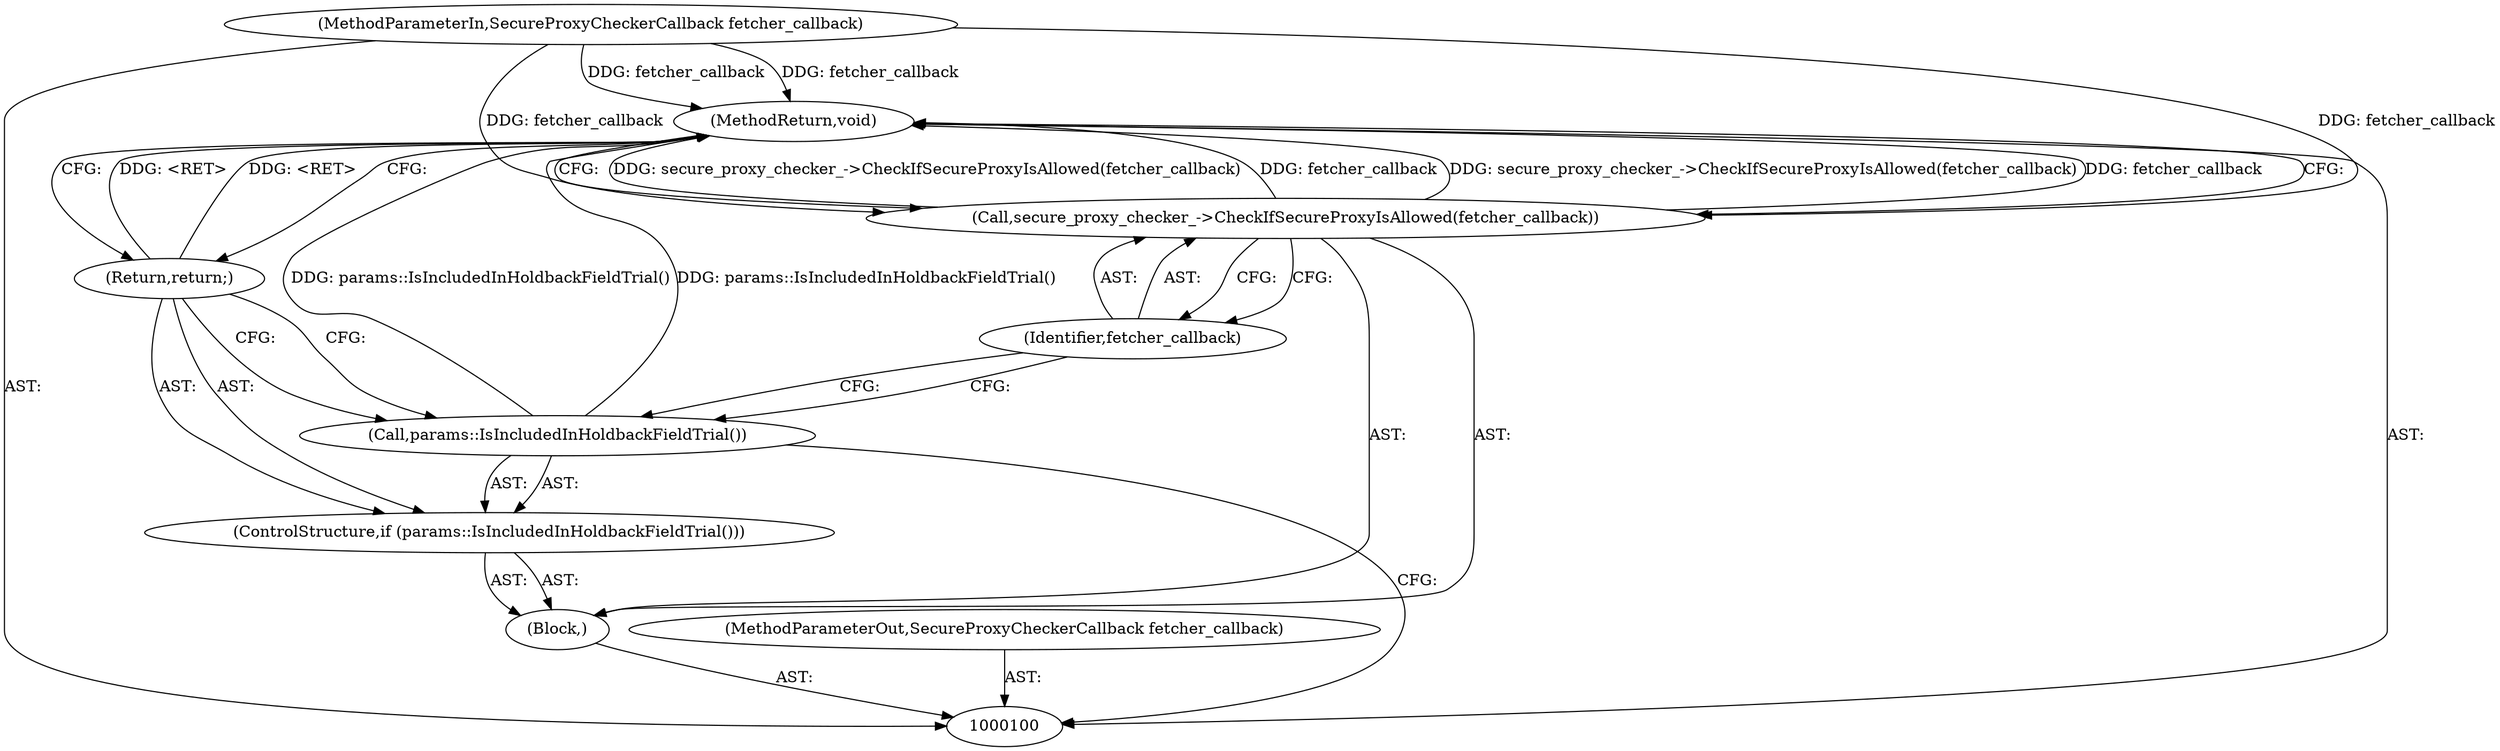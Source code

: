digraph "0_Chrome_69b4b9ef7455753b12c3efe4eec71647e6fb1da1_3" {
"1000108" [label="(MethodReturn,void)"];
"1000101" [label="(MethodParameterIn,SecureProxyCheckerCallback fetcher_callback)"];
"1000119" [label="(MethodParameterOut,SecureProxyCheckerCallback fetcher_callback)"];
"1000102" [label="(Block,)"];
"1000103" [label="(ControlStructure,if (params::IsIncludedInHoldbackFieldTrial()))"];
"1000104" [label="(Call,params::IsIncludedInHoldbackFieldTrial())"];
"1000105" [label="(Return,return;)"];
"1000106" [label="(Call,secure_proxy_checker_->CheckIfSecureProxyIsAllowed(fetcher_callback))"];
"1000107" [label="(Identifier,fetcher_callback)"];
"1000108" -> "1000100"  [label="AST: "];
"1000108" -> "1000105"  [label="CFG: "];
"1000108" -> "1000106"  [label="CFG: "];
"1000104" -> "1000108"  [label="DDG: params::IsIncludedInHoldbackFieldTrial()"];
"1000101" -> "1000108"  [label="DDG: fetcher_callback"];
"1000106" -> "1000108"  [label="DDG: secure_proxy_checker_->CheckIfSecureProxyIsAllowed(fetcher_callback)"];
"1000106" -> "1000108"  [label="DDG: fetcher_callback"];
"1000105" -> "1000108"  [label="DDG: <RET>"];
"1000101" -> "1000100"  [label="AST: "];
"1000101" -> "1000108"  [label="DDG: fetcher_callback"];
"1000101" -> "1000106"  [label="DDG: fetcher_callback"];
"1000119" -> "1000100"  [label="AST: "];
"1000102" -> "1000100"  [label="AST: "];
"1000103" -> "1000102"  [label="AST: "];
"1000106" -> "1000102"  [label="AST: "];
"1000103" -> "1000102"  [label="AST: "];
"1000104" -> "1000103"  [label="AST: "];
"1000105" -> "1000103"  [label="AST: "];
"1000104" -> "1000103"  [label="AST: "];
"1000104" -> "1000100"  [label="CFG: "];
"1000105" -> "1000104"  [label="CFG: "];
"1000107" -> "1000104"  [label="CFG: "];
"1000104" -> "1000108"  [label="DDG: params::IsIncludedInHoldbackFieldTrial()"];
"1000105" -> "1000103"  [label="AST: "];
"1000105" -> "1000104"  [label="CFG: "];
"1000108" -> "1000105"  [label="CFG: "];
"1000105" -> "1000108"  [label="DDG: <RET>"];
"1000106" -> "1000102"  [label="AST: "];
"1000106" -> "1000107"  [label="CFG: "];
"1000107" -> "1000106"  [label="AST: "];
"1000108" -> "1000106"  [label="CFG: "];
"1000106" -> "1000108"  [label="DDG: secure_proxy_checker_->CheckIfSecureProxyIsAllowed(fetcher_callback)"];
"1000106" -> "1000108"  [label="DDG: fetcher_callback"];
"1000101" -> "1000106"  [label="DDG: fetcher_callback"];
"1000107" -> "1000106"  [label="AST: "];
"1000107" -> "1000104"  [label="CFG: "];
"1000106" -> "1000107"  [label="CFG: "];
}
